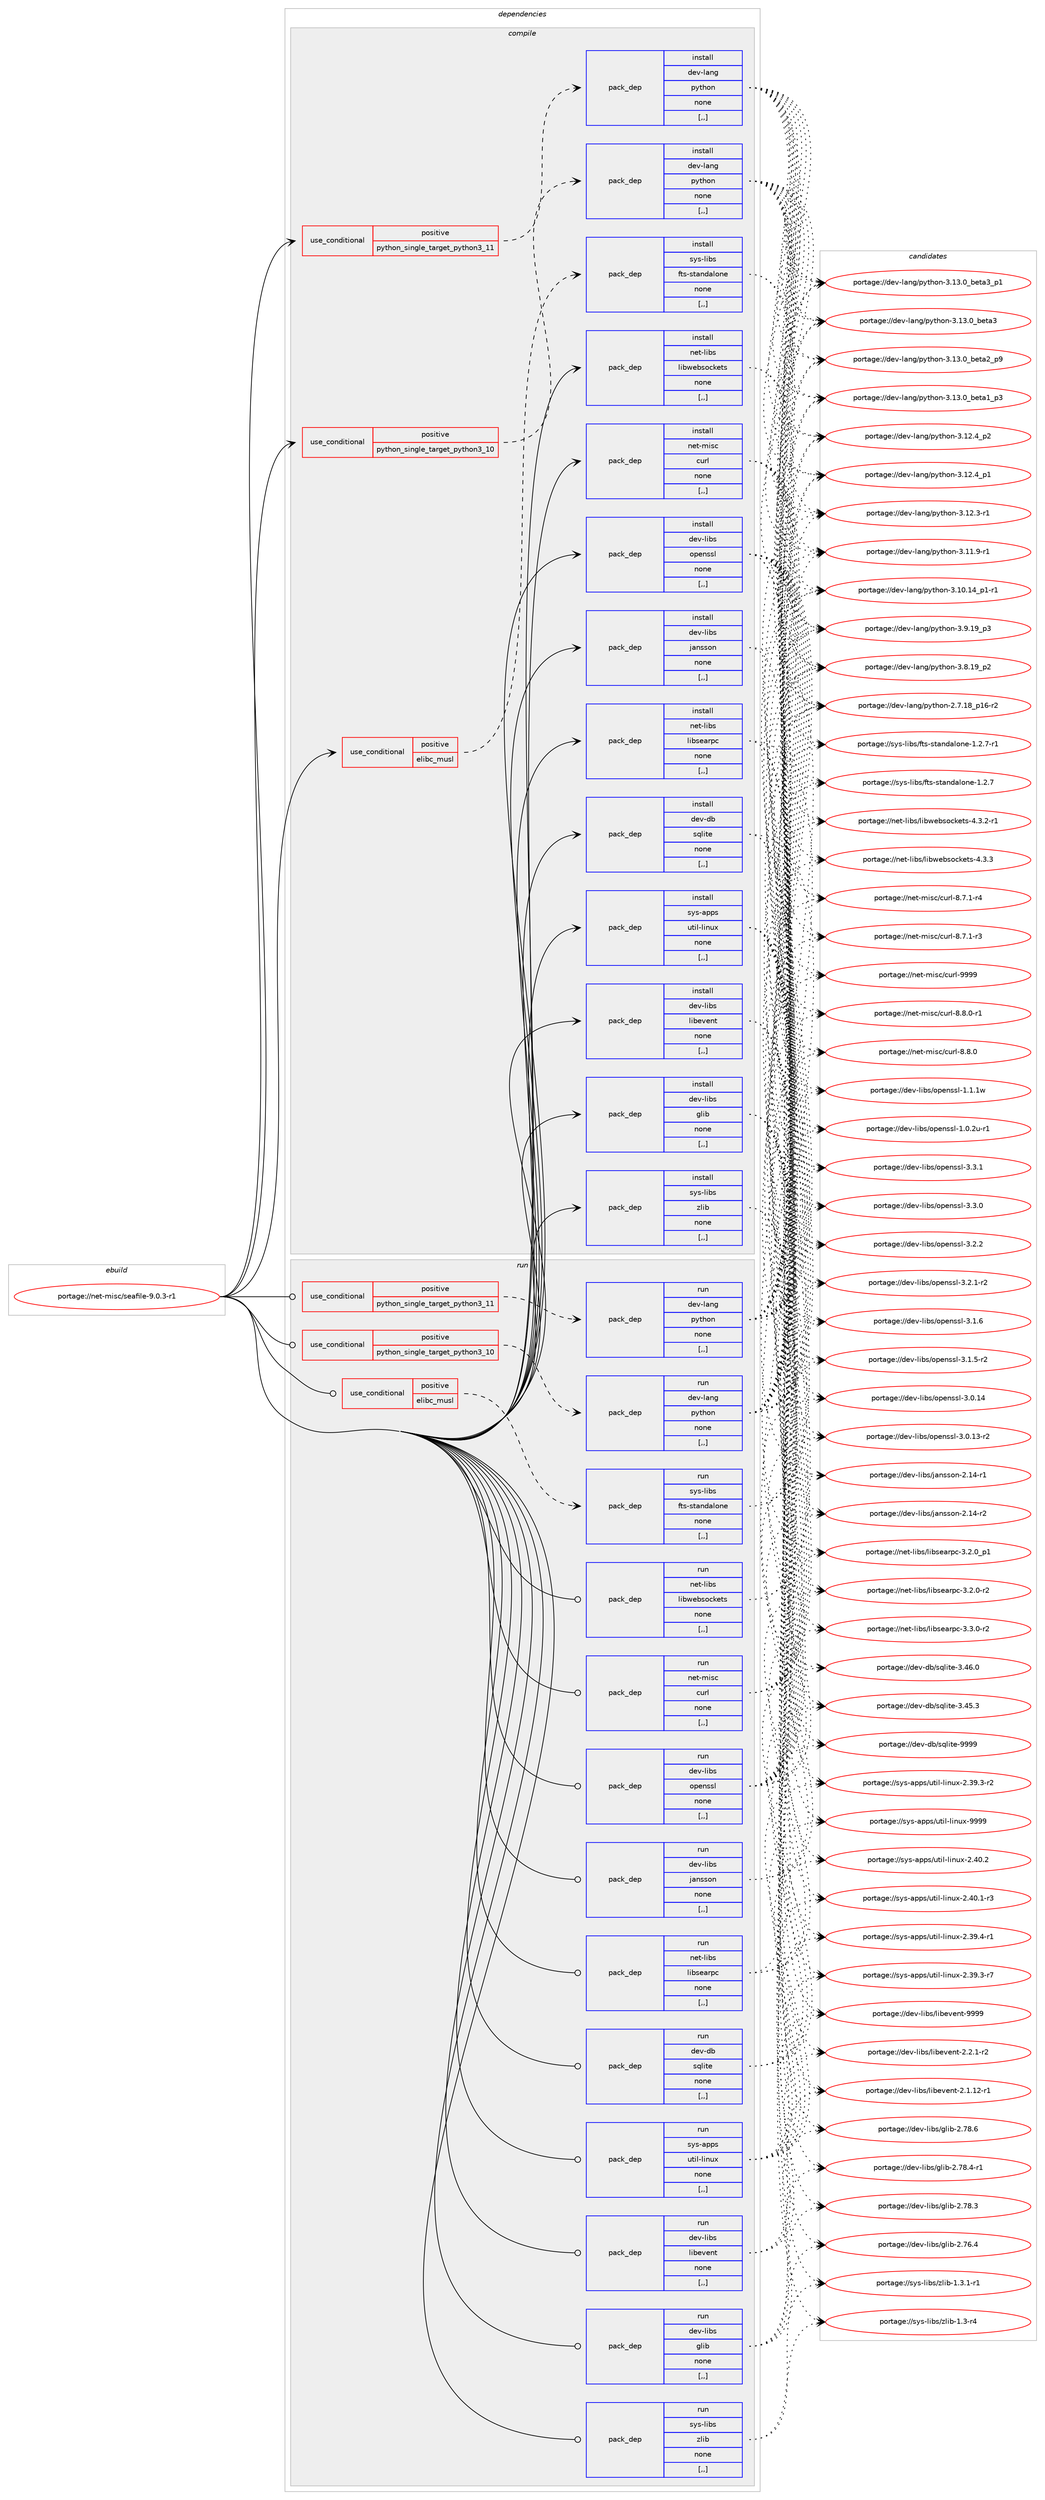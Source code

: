 digraph prolog {

# *************
# Graph options
# *************

newrank=true;
concentrate=true;
compound=true;
graph [rankdir=LR,fontname=Helvetica,fontsize=10,ranksep=1.5];#, ranksep=2.5, nodesep=0.2];
edge  [arrowhead=vee];
node  [fontname=Helvetica,fontsize=10];

# **********
# The ebuild
# **********

subgraph cluster_leftcol {
color=gray;
label=<<i>ebuild</i>>;
id [label="portage://net-misc/seafile-9.0.3-r1", color=red, width=4, href="../net-misc/seafile-9.0.3-r1.svg"];
}

# ****************
# The dependencies
# ****************

subgraph cluster_midcol {
color=gray;
label=<<i>dependencies</i>>;
subgraph cluster_compile {
fillcolor="#eeeeee";
style=filled;
label=<<i>compile</i>>;
subgraph cond98470 {
dependency373478 [label=<<TABLE BORDER="0" CELLBORDER="1" CELLSPACING="0" CELLPADDING="4"><TR><TD ROWSPAN="3" CELLPADDING="10">use_conditional</TD></TR><TR><TD>positive</TD></TR><TR><TD>elibc_musl</TD></TR></TABLE>>, shape=none, color=red];
subgraph pack272296 {
dependency373479 [label=<<TABLE BORDER="0" CELLBORDER="1" CELLSPACING="0" CELLPADDING="4" WIDTH="220"><TR><TD ROWSPAN="6" CELLPADDING="30">pack_dep</TD></TR><TR><TD WIDTH="110">install</TD></TR><TR><TD>sys-libs</TD></TR><TR><TD>fts-standalone</TD></TR><TR><TD>none</TD></TR><TR><TD>[,,]</TD></TR></TABLE>>, shape=none, color=blue];
}
dependency373478:e -> dependency373479:w [weight=20,style="dashed",arrowhead="vee"];
}
id:e -> dependency373478:w [weight=20,style="solid",arrowhead="vee"];
subgraph cond98471 {
dependency373480 [label=<<TABLE BORDER="0" CELLBORDER="1" CELLSPACING="0" CELLPADDING="4"><TR><TD ROWSPAN="3" CELLPADDING="10">use_conditional</TD></TR><TR><TD>positive</TD></TR><TR><TD>python_single_target_python3_10</TD></TR></TABLE>>, shape=none, color=red];
subgraph pack272297 {
dependency373481 [label=<<TABLE BORDER="0" CELLBORDER="1" CELLSPACING="0" CELLPADDING="4" WIDTH="220"><TR><TD ROWSPAN="6" CELLPADDING="30">pack_dep</TD></TR><TR><TD WIDTH="110">install</TD></TR><TR><TD>dev-lang</TD></TR><TR><TD>python</TD></TR><TR><TD>none</TD></TR><TR><TD>[,,]</TD></TR></TABLE>>, shape=none, color=blue];
}
dependency373480:e -> dependency373481:w [weight=20,style="dashed",arrowhead="vee"];
}
id:e -> dependency373480:w [weight=20,style="solid",arrowhead="vee"];
subgraph cond98472 {
dependency373482 [label=<<TABLE BORDER="0" CELLBORDER="1" CELLSPACING="0" CELLPADDING="4"><TR><TD ROWSPAN="3" CELLPADDING="10">use_conditional</TD></TR><TR><TD>positive</TD></TR><TR><TD>python_single_target_python3_11</TD></TR></TABLE>>, shape=none, color=red];
subgraph pack272298 {
dependency373483 [label=<<TABLE BORDER="0" CELLBORDER="1" CELLSPACING="0" CELLPADDING="4" WIDTH="220"><TR><TD ROWSPAN="6" CELLPADDING="30">pack_dep</TD></TR><TR><TD WIDTH="110">install</TD></TR><TR><TD>dev-lang</TD></TR><TR><TD>python</TD></TR><TR><TD>none</TD></TR><TR><TD>[,,]</TD></TR></TABLE>>, shape=none, color=blue];
}
dependency373482:e -> dependency373483:w [weight=20,style="dashed",arrowhead="vee"];
}
id:e -> dependency373482:w [weight=20,style="solid",arrowhead="vee"];
subgraph pack272299 {
dependency373484 [label=<<TABLE BORDER="0" CELLBORDER="1" CELLSPACING="0" CELLPADDING="4" WIDTH="220"><TR><TD ROWSPAN="6" CELLPADDING="30">pack_dep</TD></TR><TR><TD WIDTH="110">install</TD></TR><TR><TD>dev-db</TD></TR><TR><TD>sqlite</TD></TR><TR><TD>none</TD></TR><TR><TD>[,,]</TD></TR></TABLE>>, shape=none, color=blue];
}
id:e -> dependency373484:w [weight=20,style="solid",arrowhead="vee"];
subgraph pack272300 {
dependency373485 [label=<<TABLE BORDER="0" CELLBORDER="1" CELLSPACING="0" CELLPADDING="4" WIDTH="220"><TR><TD ROWSPAN="6" CELLPADDING="30">pack_dep</TD></TR><TR><TD WIDTH="110">install</TD></TR><TR><TD>dev-libs</TD></TR><TR><TD>glib</TD></TR><TR><TD>none</TD></TR><TR><TD>[,,]</TD></TR></TABLE>>, shape=none, color=blue];
}
id:e -> dependency373485:w [weight=20,style="solid",arrowhead="vee"];
subgraph pack272301 {
dependency373486 [label=<<TABLE BORDER="0" CELLBORDER="1" CELLSPACING="0" CELLPADDING="4" WIDTH="220"><TR><TD ROWSPAN="6" CELLPADDING="30">pack_dep</TD></TR><TR><TD WIDTH="110">install</TD></TR><TR><TD>dev-libs</TD></TR><TR><TD>jansson</TD></TR><TR><TD>none</TD></TR><TR><TD>[,,]</TD></TR></TABLE>>, shape=none, color=blue];
}
id:e -> dependency373486:w [weight=20,style="solid",arrowhead="vee"];
subgraph pack272302 {
dependency373487 [label=<<TABLE BORDER="0" CELLBORDER="1" CELLSPACING="0" CELLPADDING="4" WIDTH="220"><TR><TD ROWSPAN="6" CELLPADDING="30">pack_dep</TD></TR><TR><TD WIDTH="110">install</TD></TR><TR><TD>dev-libs</TD></TR><TR><TD>libevent</TD></TR><TR><TD>none</TD></TR><TR><TD>[,,]</TD></TR></TABLE>>, shape=none, color=blue];
}
id:e -> dependency373487:w [weight=20,style="solid",arrowhead="vee"];
subgraph pack272303 {
dependency373488 [label=<<TABLE BORDER="0" CELLBORDER="1" CELLSPACING="0" CELLPADDING="4" WIDTH="220"><TR><TD ROWSPAN="6" CELLPADDING="30">pack_dep</TD></TR><TR><TD WIDTH="110">install</TD></TR><TR><TD>dev-libs</TD></TR><TR><TD>openssl</TD></TR><TR><TD>none</TD></TR><TR><TD>[,,]</TD></TR></TABLE>>, shape=none, color=blue];
}
id:e -> dependency373488:w [weight=20,style="solid",arrowhead="vee"];
subgraph pack272304 {
dependency373489 [label=<<TABLE BORDER="0" CELLBORDER="1" CELLSPACING="0" CELLPADDING="4" WIDTH="220"><TR><TD ROWSPAN="6" CELLPADDING="30">pack_dep</TD></TR><TR><TD WIDTH="110">install</TD></TR><TR><TD>net-libs</TD></TR><TR><TD>libsearpc</TD></TR><TR><TD>none</TD></TR><TR><TD>[,,]</TD></TR></TABLE>>, shape=none, color=blue];
}
id:e -> dependency373489:w [weight=20,style="solid",arrowhead="vee"];
subgraph pack272305 {
dependency373490 [label=<<TABLE BORDER="0" CELLBORDER="1" CELLSPACING="0" CELLPADDING="4" WIDTH="220"><TR><TD ROWSPAN="6" CELLPADDING="30">pack_dep</TD></TR><TR><TD WIDTH="110">install</TD></TR><TR><TD>net-libs</TD></TR><TR><TD>libwebsockets</TD></TR><TR><TD>none</TD></TR><TR><TD>[,,]</TD></TR></TABLE>>, shape=none, color=blue];
}
id:e -> dependency373490:w [weight=20,style="solid",arrowhead="vee"];
subgraph pack272306 {
dependency373491 [label=<<TABLE BORDER="0" CELLBORDER="1" CELLSPACING="0" CELLPADDING="4" WIDTH="220"><TR><TD ROWSPAN="6" CELLPADDING="30">pack_dep</TD></TR><TR><TD WIDTH="110">install</TD></TR><TR><TD>net-misc</TD></TR><TR><TD>curl</TD></TR><TR><TD>none</TD></TR><TR><TD>[,,]</TD></TR></TABLE>>, shape=none, color=blue];
}
id:e -> dependency373491:w [weight=20,style="solid",arrowhead="vee"];
subgraph pack272307 {
dependency373492 [label=<<TABLE BORDER="0" CELLBORDER="1" CELLSPACING="0" CELLPADDING="4" WIDTH="220"><TR><TD ROWSPAN="6" CELLPADDING="30">pack_dep</TD></TR><TR><TD WIDTH="110">install</TD></TR><TR><TD>sys-apps</TD></TR><TR><TD>util-linux</TD></TR><TR><TD>none</TD></TR><TR><TD>[,,]</TD></TR></TABLE>>, shape=none, color=blue];
}
id:e -> dependency373492:w [weight=20,style="solid",arrowhead="vee"];
subgraph pack272308 {
dependency373493 [label=<<TABLE BORDER="0" CELLBORDER="1" CELLSPACING="0" CELLPADDING="4" WIDTH="220"><TR><TD ROWSPAN="6" CELLPADDING="30">pack_dep</TD></TR><TR><TD WIDTH="110">install</TD></TR><TR><TD>sys-libs</TD></TR><TR><TD>zlib</TD></TR><TR><TD>none</TD></TR><TR><TD>[,,]</TD></TR></TABLE>>, shape=none, color=blue];
}
id:e -> dependency373493:w [weight=20,style="solid",arrowhead="vee"];
}
subgraph cluster_compileandrun {
fillcolor="#eeeeee";
style=filled;
label=<<i>compile and run</i>>;
}
subgraph cluster_run {
fillcolor="#eeeeee";
style=filled;
label=<<i>run</i>>;
subgraph cond98473 {
dependency373494 [label=<<TABLE BORDER="0" CELLBORDER="1" CELLSPACING="0" CELLPADDING="4"><TR><TD ROWSPAN="3" CELLPADDING="10">use_conditional</TD></TR><TR><TD>positive</TD></TR><TR><TD>elibc_musl</TD></TR></TABLE>>, shape=none, color=red];
subgraph pack272309 {
dependency373495 [label=<<TABLE BORDER="0" CELLBORDER="1" CELLSPACING="0" CELLPADDING="4" WIDTH="220"><TR><TD ROWSPAN="6" CELLPADDING="30">pack_dep</TD></TR><TR><TD WIDTH="110">run</TD></TR><TR><TD>sys-libs</TD></TR><TR><TD>fts-standalone</TD></TR><TR><TD>none</TD></TR><TR><TD>[,,]</TD></TR></TABLE>>, shape=none, color=blue];
}
dependency373494:e -> dependency373495:w [weight=20,style="dashed",arrowhead="vee"];
}
id:e -> dependency373494:w [weight=20,style="solid",arrowhead="odot"];
subgraph cond98474 {
dependency373496 [label=<<TABLE BORDER="0" CELLBORDER="1" CELLSPACING="0" CELLPADDING="4"><TR><TD ROWSPAN="3" CELLPADDING="10">use_conditional</TD></TR><TR><TD>positive</TD></TR><TR><TD>python_single_target_python3_10</TD></TR></TABLE>>, shape=none, color=red];
subgraph pack272310 {
dependency373497 [label=<<TABLE BORDER="0" CELLBORDER="1" CELLSPACING="0" CELLPADDING="4" WIDTH="220"><TR><TD ROWSPAN="6" CELLPADDING="30">pack_dep</TD></TR><TR><TD WIDTH="110">run</TD></TR><TR><TD>dev-lang</TD></TR><TR><TD>python</TD></TR><TR><TD>none</TD></TR><TR><TD>[,,]</TD></TR></TABLE>>, shape=none, color=blue];
}
dependency373496:e -> dependency373497:w [weight=20,style="dashed",arrowhead="vee"];
}
id:e -> dependency373496:w [weight=20,style="solid",arrowhead="odot"];
subgraph cond98475 {
dependency373498 [label=<<TABLE BORDER="0" CELLBORDER="1" CELLSPACING="0" CELLPADDING="4"><TR><TD ROWSPAN="3" CELLPADDING="10">use_conditional</TD></TR><TR><TD>positive</TD></TR><TR><TD>python_single_target_python3_11</TD></TR></TABLE>>, shape=none, color=red];
subgraph pack272311 {
dependency373499 [label=<<TABLE BORDER="0" CELLBORDER="1" CELLSPACING="0" CELLPADDING="4" WIDTH="220"><TR><TD ROWSPAN="6" CELLPADDING="30">pack_dep</TD></TR><TR><TD WIDTH="110">run</TD></TR><TR><TD>dev-lang</TD></TR><TR><TD>python</TD></TR><TR><TD>none</TD></TR><TR><TD>[,,]</TD></TR></TABLE>>, shape=none, color=blue];
}
dependency373498:e -> dependency373499:w [weight=20,style="dashed",arrowhead="vee"];
}
id:e -> dependency373498:w [weight=20,style="solid",arrowhead="odot"];
subgraph pack272312 {
dependency373500 [label=<<TABLE BORDER="0" CELLBORDER="1" CELLSPACING="0" CELLPADDING="4" WIDTH="220"><TR><TD ROWSPAN="6" CELLPADDING="30">pack_dep</TD></TR><TR><TD WIDTH="110">run</TD></TR><TR><TD>dev-db</TD></TR><TR><TD>sqlite</TD></TR><TR><TD>none</TD></TR><TR><TD>[,,]</TD></TR></TABLE>>, shape=none, color=blue];
}
id:e -> dependency373500:w [weight=20,style="solid",arrowhead="odot"];
subgraph pack272313 {
dependency373501 [label=<<TABLE BORDER="0" CELLBORDER="1" CELLSPACING="0" CELLPADDING="4" WIDTH="220"><TR><TD ROWSPAN="6" CELLPADDING="30">pack_dep</TD></TR><TR><TD WIDTH="110">run</TD></TR><TR><TD>dev-libs</TD></TR><TR><TD>glib</TD></TR><TR><TD>none</TD></TR><TR><TD>[,,]</TD></TR></TABLE>>, shape=none, color=blue];
}
id:e -> dependency373501:w [weight=20,style="solid",arrowhead="odot"];
subgraph pack272314 {
dependency373502 [label=<<TABLE BORDER="0" CELLBORDER="1" CELLSPACING="0" CELLPADDING="4" WIDTH="220"><TR><TD ROWSPAN="6" CELLPADDING="30">pack_dep</TD></TR><TR><TD WIDTH="110">run</TD></TR><TR><TD>dev-libs</TD></TR><TR><TD>jansson</TD></TR><TR><TD>none</TD></TR><TR><TD>[,,]</TD></TR></TABLE>>, shape=none, color=blue];
}
id:e -> dependency373502:w [weight=20,style="solid",arrowhead="odot"];
subgraph pack272315 {
dependency373503 [label=<<TABLE BORDER="0" CELLBORDER="1" CELLSPACING="0" CELLPADDING="4" WIDTH="220"><TR><TD ROWSPAN="6" CELLPADDING="30">pack_dep</TD></TR><TR><TD WIDTH="110">run</TD></TR><TR><TD>dev-libs</TD></TR><TR><TD>libevent</TD></TR><TR><TD>none</TD></TR><TR><TD>[,,]</TD></TR></TABLE>>, shape=none, color=blue];
}
id:e -> dependency373503:w [weight=20,style="solid",arrowhead="odot"];
subgraph pack272316 {
dependency373504 [label=<<TABLE BORDER="0" CELLBORDER="1" CELLSPACING="0" CELLPADDING="4" WIDTH="220"><TR><TD ROWSPAN="6" CELLPADDING="30">pack_dep</TD></TR><TR><TD WIDTH="110">run</TD></TR><TR><TD>dev-libs</TD></TR><TR><TD>openssl</TD></TR><TR><TD>none</TD></TR><TR><TD>[,,]</TD></TR></TABLE>>, shape=none, color=blue];
}
id:e -> dependency373504:w [weight=20,style="solid",arrowhead="odot"];
subgraph pack272317 {
dependency373505 [label=<<TABLE BORDER="0" CELLBORDER="1" CELLSPACING="0" CELLPADDING="4" WIDTH="220"><TR><TD ROWSPAN="6" CELLPADDING="30">pack_dep</TD></TR><TR><TD WIDTH="110">run</TD></TR><TR><TD>net-libs</TD></TR><TR><TD>libsearpc</TD></TR><TR><TD>none</TD></TR><TR><TD>[,,]</TD></TR></TABLE>>, shape=none, color=blue];
}
id:e -> dependency373505:w [weight=20,style="solid",arrowhead="odot"];
subgraph pack272318 {
dependency373506 [label=<<TABLE BORDER="0" CELLBORDER="1" CELLSPACING="0" CELLPADDING="4" WIDTH="220"><TR><TD ROWSPAN="6" CELLPADDING="30">pack_dep</TD></TR><TR><TD WIDTH="110">run</TD></TR><TR><TD>net-libs</TD></TR><TR><TD>libwebsockets</TD></TR><TR><TD>none</TD></TR><TR><TD>[,,]</TD></TR></TABLE>>, shape=none, color=blue];
}
id:e -> dependency373506:w [weight=20,style="solid",arrowhead="odot"];
subgraph pack272319 {
dependency373507 [label=<<TABLE BORDER="0" CELLBORDER="1" CELLSPACING="0" CELLPADDING="4" WIDTH="220"><TR><TD ROWSPAN="6" CELLPADDING="30">pack_dep</TD></TR><TR><TD WIDTH="110">run</TD></TR><TR><TD>net-misc</TD></TR><TR><TD>curl</TD></TR><TR><TD>none</TD></TR><TR><TD>[,,]</TD></TR></TABLE>>, shape=none, color=blue];
}
id:e -> dependency373507:w [weight=20,style="solid",arrowhead="odot"];
subgraph pack272320 {
dependency373508 [label=<<TABLE BORDER="0" CELLBORDER="1" CELLSPACING="0" CELLPADDING="4" WIDTH="220"><TR><TD ROWSPAN="6" CELLPADDING="30">pack_dep</TD></TR><TR><TD WIDTH="110">run</TD></TR><TR><TD>sys-apps</TD></TR><TR><TD>util-linux</TD></TR><TR><TD>none</TD></TR><TR><TD>[,,]</TD></TR></TABLE>>, shape=none, color=blue];
}
id:e -> dependency373508:w [weight=20,style="solid",arrowhead="odot"];
subgraph pack272321 {
dependency373509 [label=<<TABLE BORDER="0" CELLBORDER="1" CELLSPACING="0" CELLPADDING="4" WIDTH="220"><TR><TD ROWSPAN="6" CELLPADDING="30">pack_dep</TD></TR><TR><TD WIDTH="110">run</TD></TR><TR><TD>sys-libs</TD></TR><TR><TD>zlib</TD></TR><TR><TD>none</TD></TR><TR><TD>[,,]</TD></TR></TABLE>>, shape=none, color=blue];
}
id:e -> dependency373509:w [weight=20,style="solid",arrowhead="odot"];
}
}

# **************
# The candidates
# **************

subgraph cluster_choices {
rank=same;
color=gray;
label=<<i>candidates</i>>;

subgraph choice272296 {
color=black;
nodesep=1;
choice1151211154510810598115471021161154511511697110100971081111101014549465046554511449 [label="portage://sys-libs/fts-standalone-1.2.7-r1", color=red, width=4,href="../sys-libs/fts-standalone-1.2.7-r1.svg"];
choice115121115451081059811547102116115451151169711010097108111110101454946504655 [label="portage://sys-libs/fts-standalone-1.2.7", color=red, width=4,href="../sys-libs/fts-standalone-1.2.7.svg"];
dependency373479:e -> choice1151211154510810598115471021161154511511697110100971081111101014549465046554511449:w [style=dotted,weight="100"];
dependency373479:e -> choice115121115451081059811547102116115451151169711010097108111110101454946504655:w [style=dotted,weight="100"];
}
subgraph choice272297 {
color=black;
nodesep=1;
choice10010111845108971101034711212111610411111045514649514648959810111697519511249 [label="portage://dev-lang/python-3.13.0_beta3_p1", color=red, width=4,href="../dev-lang/python-3.13.0_beta3_p1.svg"];
choice1001011184510897110103471121211161041111104551464951464895981011169751 [label="portage://dev-lang/python-3.13.0_beta3", color=red, width=4,href="../dev-lang/python-3.13.0_beta3.svg"];
choice10010111845108971101034711212111610411111045514649514648959810111697509511257 [label="portage://dev-lang/python-3.13.0_beta2_p9", color=red, width=4,href="../dev-lang/python-3.13.0_beta2_p9.svg"];
choice10010111845108971101034711212111610411111045514649514648959810111697499511251 [label="portage://dev-lang/python-3.13.0_beta1_p3", color=red, width=4,href="../dev-lang/python-3.13.0_beta1_p3.svg"];
choice100101118451089711010347112121116104111110455146495046529511250 [label="portage://dev-lang/python-3.12.4_p2", color=red, width=4,href="../dev-lang/python-3.12.4_p2.svg"];
choice100101118451089711010347112121116104111110455146495046529511249 [label="portage://dev-lang/python-3.12.4_p1", color=red, width=4,href="../dev-lang/python-3.12.4_p1.svg"];
choice100101118451089711010347112121116104111110455146495046514511449 [label="portage://dev-lang/python-3.12.3-r1", color=red, width=4,href="../dev-lang/python-3.12.3-r1.svg"];
choice100101118451089711010347112121116104111110455146494946574511449 [label="portage://dev-lang/python-3.11.9-r1", color=red, width=4,href="../dev-lang/python-3.11.9-r1.svg"];
choice100101118451089711010347112121116104111110455146494846495295112494511449 [label="portage://dev-lang/python-3.10.14_p1-r1", color=red, width=4,href="../dev-lang/python-3.10.14_p1-r1.svg"];
choice100101118451089711010347112121116104111110455146574649579511251 [label="portage://dev-lang/python-3.9.19_p3", color=red, width=4,href="../dev-lang/python-3.9.19_p3.svg"];
choice100101118451089711010347112121116104111110455146564649579511250 [label="portage://dev-lang/python-3.8.19_p2", color=red, width=4,href="../dev-lang/python-3.8.19_p2.svg"];
choice100101118451089711010347112121116104111110455046554649569511249544511450 [label="portage://dev-lang/python-2.7.18_p16-r2", color=red, width=4,href="../dev-lang/python-2.7.18_p16-r2.svg"];
dependency373481:e -> choice10010111845108971101034711212111610411111045514649514648959810111697519511249:w [style=dotted,weight="100"];
dependency373481:e -> choice1001011184510897110103471121211161041111104551464951464895981011169751:w [style=dotted,weight="100"];
dependency373481:e -> choice10010111845108971101034711212111610411111045514649514648959810111697509511257:w [style=dotted,weight="100"];
dependency373481:e -> choice10010111845108971101034711212111610411111045514649514648959810111697499511251:w [style=dotted,weight="100"];
dependency373481:e -> choice100101118451089711010347112121116104111110455146495046529511250:w [style=dotted,weight="100"];
dependency373481:e -> choice100101118451089711010347112121116104111110455146495046529511249:w [style=dotted,weight="100"];
dependency373481:e -> choice100101118451089711010347112121116104111110455146495046514511449:w [style=dotted,weight="100"];
dependency373481:e -> choice100101118451089711010347112121116104111110455146494946574511449:w [style=dotted,weight="100"];
dependency373481:e -> choice100101118451089711010347112121116104111110455146494846495295112494511449:w [style=dotted,weight="100"];
dependency373481:e -> choice100101118451089711010347112121116104111110455146574649579511251:w [style=dotted,weight="100"];
dependency373481:e -> choice100101118451089711010347112121116104111110455146564649579511250:w [style=dotted,weight="100"];
dependency373481:e -> choice100101118451089711010347112121116104111110455046554649569511249544511450:w [style=dotted,weight="100"];
}
subgraph choice272298 {
color=black;
nodesep=1;
choice10010111845108971101034711212111610411111045514649514648959810111697519511249 [label="portage://dev-lang/python-3.13.0_beta3_p1", color=red, width=4,href="../dev-lang/python-3.13.0_beta3_p1.svg"];
choice1001011184510897110103471121211161041111104551464951464895981011169751 [label="portage://dev-lang/python-3.13.0_beta3", color=red, width=4,href="../dev-lang/python-3.13.0_beta3.svg"];
choice10010111845108971101034711212111610411111045514649514648959810111697509511257 [label="portage://dev-lang/python-3.13.0_beta2_p9", color=red, width=4,href="../dev-lang/python-3.13.0_beta2_p9.svg"];
choice10010111845108971101034711212111610411111045514649514648959810111697499511251 [label="portage://dev-lang/python-3.13.0_beta1_p3", color=red, width=4,href="../dev-lang/python-3.13.0_beta1_p3.svg"];
choice100101118451089711010347112121116104111110455146495046529511250 [label="portage://dev-lang/python-3.12.4_p2", color=red, width=4,href="../dev-lang/python-3.12.4_p2.svg"];
choice100101118451089711010347112121116104111110455146495046529511249 [label="portage://dev-lang/python-3.12.4_p1", color=red, width=4,href="../dev-lang/python-3.12.4_p1.svg"];
choice100101118451089711010347112121116104111110455146495046514511449 [label="portage://dev-lang/python-3.12.3-r1", color=red, width=4,href="../dev-lang/python-3.12.3-r1.svg"];
choice100101118451089711010347112121116104111110455146494946574511449 [label="portage://dev-lang/python-3.11.9-r1", color=red, width=4,href="../dev-lang/python-3.11.9-r1.svg"];
choice100101118451089711010347112121116104111110455146494846495295112494511449 [label="portage://dev-lang/python-3.10.14_p1-r1", color=red, width=4,href="../dev-lang/python-3.10.14_p1-r1.svg"];
choice100101118451089711010347112121116104111110455146574649579511251 [label="portage://dev-lang/python-3.9.19_p3", color=red, width=4,href="../dev-lang/python-3.9.19_p3.svg"];
choice100101118451089711010347112121116104111110455146564649579511250 [label="portage://dev-lang/python-3.8.19_p2", color=red, width=4,href="../dev-lang/python-3.8.19_p2.svg"];
choice100101118451089711010347112121116104111110455046554649569511249544511450 [label="portage://dev-lang/python-2.7.18_p16-r2", color=red, width=4,href="../dev-lang/python-2.7.18_p16-r2.svg"];
dependency373483:e -> choice10010111845108971101034711212111610411111045514649514648959810111697519511249:w [style=dotted,weight="100"];
dependency373483:e -> choice1001011184510897110103471121211161041111104551464951464895981011169751:w [style=dotted,weight="100"];
dependency373483:e -> choice10010111845108971101034711212111610411111045514649514648959810111697509511257:w [style=dotted,weight="100"];
dependency373483:e -> choice10010111845108971101034711212111610411111045514649514648959810111697499511251:w [style=dotted,weight="100"];
dependency373483:e -> choice100101118451089711010347112121116104111110455146495046529511250:w [style=dotted,weight="100"];
dependency373483:e -> choice100101118451089711010347112121116104111110455146495046529511249:w [style=dotted,weight="100"];
dependency373483:e -> choice100101118451089711010347112121116104111110455146495046514511449:w [style=dotted,weight="100"];
dependency373483:e -> choice100101118451089711010347112121116104111110455146494946574511449:w [style=dotted,weight="100"];
dependency373483:e -> choice100101118451089711010347112121116104111110455146494846495295112494511449:w [style=dotted,weight="100"];
dependency373483:e -> choice100101118451089711010347112121116104111110455146574649579511251:w [style=dotted,weight="100"];
dependency373483:e -> choice100101118451089711010347112121116104111110455146564649579511250:w [style=dotted,weight="100"];
dependency373483:e -> choice100101118451089711010347112121116104111110455046554649569511249544511450:w [style=dotted,weight="100"];
}
subgraph choice272299 {
color=black;
nodesep=1;
choice1001011184510098471151131081051161014557575757 [label="portage://dev-db/sqlite-9999", color=red, width=4,href="../dev-db/sqlite-9999.svg"];
choice10010111845100984711511310810511610145514652544648 [label="portage://dev-db/sqlite-3.46.0", color=red, width=4,href="../dev-db/sqlite-3.46.0.svg"];
choice10010111845100984711511310810511610145514652534651 [label="portage://dev-db/sqlite-3.45.3", color=red, width=4,href="../dev-db/sqlite-3.45.3.svg"];
dependency373484:e -> choice1001011184510098471151131081051161014557575757:w [style=dotted,weight="100"];
dependency373484:e -> choice10010111845100984711511310810511610145514652544648:w [style=dotted,weight="100"];
dependency373484:e -> choice10010111845100984711511310810511610145514652534651:w [style=dotted,weight="100"];
}
subgraph choice272300 {
color=black;
nodesep=1;
choice1001011184510810598115471031081059845504655564654 [label="portage://dev-libs/glib-2.78.6", color=red, width=4,href="../dev-libs/glib-2.78.6.svg"];
choice10010111845108105981154710310810598455046555646524511449 [label="portage://dev-libs/glib-2.78.4-r1", color=red, width=4,href="../dev-libs/glib-2.78.4-r1.svg"];
choice1001011184510810598115471031081059845504655564651 [label="portage://dev-libs/glib-2.78.3", color=red, width=4,href="../dev-libs/glib-2.78.3.svg"];
choice1001011184510810598115471031081059845504655544652 [label="portage://dev-libs/glib-2.76.4", color=red, width=4,href="../dev-libs/glib-2.76.4.svg"];
dependency373485:e -> choice1001011184510810598115471031081059845504655564654:w [style=dotted,weight="100"];
dependency373485:e -> choice10010111845108105981154710310810598455046555646524511449:w [style=dotted,weight="100"];
dependency373485:e -> choice1001011184510810598115471031081059845504655564651:w [style=dotted,weight="100"];
dependency373485:e -> choice1001011184510810598115471031081059845504655544652:w [style=dotted,weight="100"];
}
subgraph choice272301 {
color=black;
nodesep=1;
choice1001011184510810598115471069711011511511111045504649524511450 [label="portage://dev-libs/jansson-2.14-r2", color=red, width=4,href="../dev-libs/jansson-2.14-r2.svg"];
choice1001011184510810598115471069711011511511111045504649524511449 [label="portage://dev-libs/jansson-2.14-r1", color=red, width=4,href="../dev-libs/jansson-2.14-r1.svg"];
dependency373486:e -> choice1001011184510810598115471069711011511511111045504649524511450:w [style=dotted,weight="100"];
dependency373486:e -> choice1001011184510810598115471069711011511511111045504649524511449:w [style=dotted,weight="100"];
}
subgraph choice272302 {
color=black;
nodesep=1;
choice100101118451081059811547108105981011181011101164557575757 [label="portage://dev-libs/libevent-9999", color=red, width=4,href="../dev-libs/libevent-9999.svg"];
choice100101118451081059811547108105981011181011101164550465046494511450 [label="portage://dev-libs/libevent-2.2.1-r2", color=red, width=4,href="../dev-libs/libevent-2.2.1-r2.svg"];
choice10010111845108105981154710810598101118101110116455046494649504511449 [label="portage://dev-libs/libevent-2.1.12-r1", color=red, width=4,href="../dev-libs/libevent-2.1.12-r1.svg"];
dependency373487:e -> choice100101118451081059811547108105981011181011101164557575757:w [style=dotted,weight="100"];
dependency373487:e -> choice100101118451081059811547108105981011181011101164550465046494511450:w [style=dotted,weight="100"];
dependency373487:e -> choice10010111845108105981154710810598101118101110116455046494649504511449:w [style=dotted,weight="100"];
}
subgraph choice272303 {
color=black;
nodesep=1;
choice100101118451081059811547111112101110115115108455146514649 [label="portage://dev-libs/openssl-3.3.1", color=red, width=4,href="../dev-libs/openssl-3.3.1.svg"];
choice100101118451081059811547111112101110115115108455146514648 [label="portage://dev-libs/openssl-3.3.0", color=red, width=4,href="../dev-libs/openssl-3.3.0.svg"];
choice100101118451081059811547111112101110115115108455146504650 [label="portage://dev-libs/openssl-3.2.2", color=red, width=4,href="../dev-libs/openssl-3.2.2.svg"];
choice1001011184510810598115471111121011101151151084551465046494511450 [label="portage://dev-libs/openssl-3.2.1-r2", color=red, width=4,href="../dev-libs/openssl-3.2.1-r2.svg"];
choice100101118451081059811547111112101110115115108455146494654 [label="portage://dev-libs/openssl-3.1.6", color=red, width=4,href="../dev-libs/openssl-3.1.6.svg"];
choice1001011184510810598115471111121011101151151084551464946534511450 [label="portage://dev-libs/openssl-3.1.5-r2", color=red, width=4,href="../dev-libs/openssl-3.1.5-r2.svg"];
choice10010111845108105981154711111210111011511510845514648464952 [label="portage://dev-libs/openssl-3.0.14", color=red, width=4,href="../dev-libs/openssl-3.0.14.svg"];
choice100101118451081059811547111112101110115115108455146484649514511450 [label="portage://dev-libs/openssl-3.0.13-r2", color=red, width=4,href="../dev-libs/openssl-3.0.13-r2.svg"];
choice100101118451081059811547111112101110115115108454946494649119 [label="portage://dev-libs/openssl-1.1.1w", color=red, width=4,href="../dev-libs/openssl-1.1.1w.svg"];
choice1001011184510810598115471111121011101151151084549464846501174511449 [label="portage://dev-libs/openssl-1.0.2u-r1", color=red, width=4,href="../dev-libs/openssl-1.0.2u-r1.svg"];
dependency373488:e -> choice100101118451081059811547111112101110115115108455146514649:w [style=dotted,weight="100"];
dependency373488:e -> choice100101118451081059811547111112101110115115108455146514648:w [style=dotted,weight="100"];
dependency373488:e -> choice100101118451081059811547111112101110115115108455146504650:w [style=dotted,weight="100"];
dependency373488:e -> choice1001011184510810598115471111121011101151151084551465046494511450:w [style=dotted,weight="100"];
dependency373488:e -> choice100101118451081059811547111112101110115115108455146494654:w [style=dotted,weight="100"];
dependency373488:e -> choice1001011184510810598115471111121011101151151084551464946534511450:w [style=dotted,weight="100"];
dependency373488:e -> choice10010111845108105981154711111210111011511510845514648464952:w [style=dotted,weight="100"];
dependency373488:e -> choice100101118451081059811547111112101110115115108455146484649514511450:w [style=dotted,weight="100"];
dependency373488:e -> choice100101118451081059811547111112101110115115108454946494649119:w [style=dotted,weight="100"];
dependency373488:e -> choice1001011184510810598115471111121011101151151084549464846501174511449:w [style=dotted,weight="100"];
}
subgraph choice272304 {
color=black;
nodesep=1;
choice1101011164510810598115471081059811510197114112994551465146484511450 [label="portage://net-libs/libsearpc-3.3.0-r2", color=red, width=4,href="../net-libs/libsearpc-3.3.0-r2.svg"];
choice1101011164510810598115471081059811510197114112994551465046489511249 [label="portage://net-libs/libsearpc-3.2.0_p1", color=red, width=4,href="../net-libs/libsearpc-3.2.0_p1.svg"];
choice1101011164510810598115471081059811510197114112994551465046484511450 [label="portage://net-libs/libsearpc-3.2.0-r2", color=red, width=4,href="../net-libs/libsearpc-3.2.0-r2.svg"];
dependency373489:e -> choice1101011164510810598115471081059811510197114112994551465146484511450:w [style=dotted,weight="100"];
dependency373489:e -> choice1101011164510810598115471081059811510197114112994551465046489511249:w [style=dotted,weight="100"];
dependency373489:e -> choice1101011164510810598115471081059811510197114112994551465046484511450:w [style=dotted,weight="100"];
}
subgraph choice272305 {
color=black;
nodesep=1;
choice110101116451081059811547108105981191019811511199107101116115455246514651 [label="portage://net-libs/libwebsockets-4.3.3", color=red, width=4,href="../net-libs/libwebsockets-4.3.3.svg"];
choice1101011164510810598115471081059811910198115111991071011161154552465146504511449 [label="portage://net-libs/libwebsockets-4.3.2-r1", color=red, width=4,href="../net-libs/libwebsockets-4.3.2-r1.svg"];
dependency373490:e -> choice110101116451081059811547108105981191019811511199107101116115455246514651:w [style=dotted,weight="100"];
dependency373490:e -> choice1101011164510810598115471081059811910198115111991071011161154552465146504511449:w [style=dotted,weight="100"];
}
subgraph choice272306 {
color=black;
nodesep=1;
choice110101116451091051159947991171141084557575757 [label="portage://net-misc/curl-9999", color=red, width=4,href="../net-misc/curl-9999.svg"];
choice110101116451091051159947991171141084556465646484511449 [label="portage://net-misc/curl-8.8.0-r1", color=red, width=4,href="../net-misc/curl-8.8.0-r1.svg"];
choice11010111645109105115994799117114108455646564648 [label="portage://net-misc/curl-8.8.0", color=red, width=4,href="../net-misc/curl-8.8.0.svg"];
choice110101116451091051159947991171141084556465546494511452 [label="portage://net-misc/curl-8.7.1-r4", color=red, width=4,href="../net-misc/curl-8.7.1-r4.svg"];
choice110101116451091051159947991171141084556465546494511451 [label="portage://net-misc/curl-8.7.1-r3", color=red, width=4,href="../net-misc/curl-8.7.1-r3.svg"];
dependency373491:e -> choice110101116451091051159947991171141084557575757:w [style=dotted,weight="100"];
dependency373491:e -> choice110101116451091051159947991171141084556465646484511449:w [style=dotted,weight="100"];
dependency373491:e -> choice11010111645109105115994799117114108455646564648:w [style=dotted,weight="100"];
dependency373491:e -> choice110101116451091051159947991171141084556465546494511452:w [style=dotted,weight="100"];
dependency373491:e -> choice110101116451091051159947991171141084556465546494511451:w [style=dotted,weight="100"];
}
subgraph choice272307 {
color=black;
nodesep=1;
choice115121115459711211211547117116105108451081051101171204557575757 [label="portage://sys-apps/util-linux-9999", color=red, width=4,href="../sys-apps/util-linux-9999.svg"];
choice1151211154597112112115471171161051084510810511011712045504652484650 [label="portage://sys-apps/util-linux-2.40.2", color=red, width=4,href="../sys-apps/util-linux-2.40.2.svg"];
choice11512111545971121121154711711610510845108105110117120455046524846494511451 [label="portage://sys-apps/util-linux-2.40.1-r3", color=red, width=4,href="../sys-apps/util-linux-2.40.1-r3.svg"];
choice11512111545971121121154711711610510845108105110117120455046515746524511449 [label="portage://sys-apps/util-linux-2.39.4-r1", color=red, width=4,href="../sys-apps/util-linux-2.39.4-r1.svg"];
choice11512111545971121121154711711610510845108105110117120455046515746514511455 [label="portage://sys-apps/util-linux-2.39.3-r7", color=red, width=4,href="../sys-apps/util-linux-2.39.3-r7.svg"];
choice11512111545971121121154711711610510845108105110117120455046515746514511450 [label="portage://sys-apps/util-linux-2.39.3-r2", color=red, width=4,href="../sys-apps/util-linux-2.39.3-r2.svg"];
dependency373492:e -> choice115121115459711211211547117116105108451081051101171204557575757:w [style=dotted,weight="100"];
dependency373492:e -> choice1151211154597112112115471171161051084510810511011712045504652484650:w [style=dotted,weight="100"];
dependency373492:e -> choice11512111545971121121154711711610510845108105110117120455046524846494511451:w [style=dotted,weight="100"];
dependency373492:e -> choice11512111545971121121154711711610510845108105110117120455046515746524511449:w [style=dotted,weight="100"];
dependency373492:e -> choice11512111545971121121154711711610510845108105110117120455046515746514511455:w [style=dotted,weight="100"];
dependency373492:e -> choice11512111545971121121154711711610510845108105110117120455046515746514511450:w [style=dotted,weight="100"];
}
subgraph choice272308 {
color=black;
nodesep=1;
choice115121115451081059811547122108105984549465146494511449 [label="portage://sys-libs/zlib-1.3.1-r1", color=red, width=4,href="../sys-libs/zlib-1.3.1-r1.svg"];
choice11512111545108105981154712210810598454946514511452 [label="portage://sys-libs/zlib-1.3-r4", color=red, width=4,href="../sys-libs/zlib-1.3-r4.svg"];
dependency373493:e -> choice115121115451081059811547122108105984549465146494511449:w [style=dotted,weight="100"];
dependency373493:e -> choice11512111545108105981154712210810598454946514511452:w [style=dotted,weight="100"];
}
subgraph choice272309 {
color=black;
nodesep=1;
choice1151211154510810598115471021161154511511697110100971081111101014549465046554511449 [label="portage://sys-libs/fts-standalone-1.2.7-r1", color=red, width=4,href="../sys-libs/fts-standalone-1.2.7-r1.svg"];
choice115121115451081059811547102116115451151169711010097108111110101454946504655 [label="portage://sys-libs/fts-standalone-1.2.7", color=red, width=4,href="../sys-libs/fts-standalone-1.2.7.svg"];
dependency373495:e -> choice1151211154510810598115471021161154511511697110100971081111101014549465046554511449:w [style=dotted,weight="100"];
dependency373495:e -> choice115121115451081059811547102116115451151169711010097108111110101454946504655:w [style=dotted,weight="100"];
}
subgraph choice272310 {
color=black;
nodesep=1;
choice10010111845108971101034711212111610411111045514649514648959810111697519511249 [label="portage://dev-lang/python-3.13.0_beta3_p1", color=red, width=4,href="../dev-lang/python-3.13.0_beta3_p1.svg"];
choice1001011184510897110103471121211161041111104551464951464895981011169751 [label="portage://dev-lang/python-3.13.0_beta3", color=red, width=4,href="../dev-lang/python-3.13.0_beta3.svg"];
choice10010111845108971101034711212111610411111045514649514648959810111697509511257 [label="portage://dev-lang/python-3.13.0_beta2_p9", color=red, width=4,href="../dev-lang/python-3.13.0_beta2_p9.svg"];
choice10010111845108971101034711212111610411111045514649514648959810111697499511251 [label="portage://dev-lang/python-3.13.0_beta1_p3", color=red, width=4,href="../dev-lang/python-3.13.0_beta1_p3.svg"];
choice100101118451089711010347112121116104111110455146495046529511250 [label="portage://dev-lang/python-3.12.4_p2", color=red, width=4,href="../dev-lang/python-3.12.4_p2.svg"];
choice100101118451089711010347112121116104111110455146495046529511249 [label="portage://dev-lang/python-3.12.4_p1", color=red, width=4,href="../dev-lang/python-3.12.4_p1.svg"];
choice100101118451089711010347112121116104111110455146495046514511449 [label="portage://dev-lang/python-3.12.3-r1", color=red, width=4,href="../dev-lang/python-3.12.3-r1.svg"];
choice100101118451089711010347112121116104111110455146494946574511449 [label="portage://dev-lang/python-3.11.9-r1", color=red, width=4,href="../dev-lang/python-3.11.9-r1.svg"];
choice100101118451089711010347112121116104111110455146494846495295112494511449 [label="portage://dev-lang/python-3.10.14_p1-r1", color=red, width=4,href="../dev-lang/python-3.10.14_p1-r1.svg"];
choice100101118451089711010347112121116104111110455146574649579511251 [label="portage://dev-lang/python-3.9.19_p3", color=red, width=4,href="../dev-lang/python-3.9.19_p3.svg"];
choice100101118451089711010347112121116104111110455146564649579511250 [label="portage://dev-lang/python-3.8.19_p2", color=red, width=4,href="../dev-lang/python-3.8.19_p2.svg"];
choice100101118451089711010347112121116104111110455046554649569511249544511450 [label="portage://dev-lang/python-2.7.18_p16-r2", color=red, width=4,href="../dev-lang/python-2.7.18_p16-r2.svg"];
dependency373497:e -> choice10010111845108971101034711212111610411111045514649514648959810111697519511249:w [style=dotted,weight="100"];
dependency373497:e -> choice1001011184510897110103471121211161041111104551464951464895981011169751:w [style=dotted,weight="100"];
dependency373497:e -> choice10010111845108971101034711212111610411111045514649514648959810111697509511257:w [style=dotted,weight="100"];
dependency373497:e -> choice10010111845108971101034711212111610411111045514649514648959810111697499511251:w [style=dotted,weight="100"];
dependency373497:e -> choice100101118451089711010347112121116104111110455146495046529511250:w [style=dotted,weight="100"];
dependency373497:e -> choice100101118451089711010347112121116104111110455146495046529511249:w [style=dotted,weight="100"];
dependency373497:e -> choice100101118451089711010347112121116104111110455146495046514511449:w [style=dotted,weight="100"];
dependency373497:e -> choice100101118451089711010347112121116104111110455146494946574511449:w [style=dotted,weight="100"];
dependency373497:e -> choice100101118451089711010347112121116104111110455146494846495295112494511449:w [style=dotted,weight="100"];
dependency373497:e -> choice100101118451089711010347112121116104111110455146574649579511251:w [style=dotted,weight="100"];
dependency373497:e -> choice100101118451089711010347112121116104111110455146564649579511250:w [style=dotted,weight="100"];
dependency373497:e -> choice100101118451089711010347112121116104111110455046554649569511249544511450:w [style=dotted,weight="100"];
}
subgraph choice272311 {
color=black;
nodesep=1;
choice10010111845108971101034711212111610411111045514649514648959810111697519511249 [label="portage://dev-lang/python-3.13.0_beta3_p1", color=red, width=4,href="../dev-lang/python-3.13.0_beta3_p1.svg"];
choice1001011184510897110103471121211161041111104551464951464895981011169751 [label="portage://dev-lang/python-3.13.0_beta3", color=red, width=4,href="../dev-lang/python-3.13.0_beta3.svg"];
choice10010111845108971101034711212111610411111045514649514648959810111697509511257 [label="portage://dev-lang/python-3.13.0_beta2_p9", color=red, width=4,href="../dev-lang/python-3.13.0_beta2_p9.svg"];
choice10010111845108971101034711212111610411111045514649514648959810111697499511251 [label="portage://dev-lang/python-3.13.0_beta1_p3", color=red, width=4,href="../dev-lang/python-3.13.0_beta1_p3.svg"];
choice100101118451089711010347112121116104111110455146495046529511250 [label="portage://dev-lang/python-3.12.4_p2", color=red, width=4,href="../dev-lang/python-3.12.4_p2.svg"];
choice100101118451089711010347112121116104111110455146495046529511249 [label="portage://dev-lang/python-3.12.4_p1", color=red, width=4,href="../dev-lang/python-3.12.4_p1.svg"];
choice100101118451089711010347112121116104111110455146495046514511449 [label="portage://dev-lang/python-3.12.3-r1", color=red, width=4,href="../dev-lang/python-3.12.3-r1.svg"];
choice100101118451089711010347112121116104111110455146494946574511449 [label="portage://dev-lang/python-3.11.9-r1", color=red, width=4,href="../dev-lang/python-3.11.9-r1.svg"];
choice100101118451089711010347112121116104111110455146494846495295112494511449 [label="portage://dev-lang/python-3.10.14_p1-r1", color=red, width=4,href="../dev-lang/python-3.10.14_p1-r1.svg"];
choice100101118451089711010347112121116104111110455146574649579511251 [label="portage://dev-lang/python-3.9.19_p3", color=red, width=4,href="../dev-lang/python-3.9.19_p3.svg"];
choice100101118451089711010347112121116104111110455146564649579511250 [label="portage://dev-lang/python-3.8.19_p2", color=red, width=4,href="../dev-lang/python-3.8.19_p2.svg"];
choice100101118451089711010347112121116104111110455046554649569511249544511450 [label="portage://dev-lang/python-2.7.18_p16-r2", color=red, width=4,href="../dev-lang/python-2.7.18_p16-r2.svg"];
dependency373499:e -> choice10010111845108971101034711212111610411111045514649514648959810111697519511249:w [style=dotted,weight="100"];
dependency373499:e -> choice1001011184510897110103471121211161041111104551464951464895981011169751:w [style=dotted,weight="100"];
dependency373499:e -> choice10010111845108971101034711212111610411111045514649514648959810111697509511257:w [style=dotted,weight="100"];
dependency373499:e -> choice10010111845108971101034711212111610411111045514649514648959810111697499511251:w [style=dotted,weight="100"];
dependency373499:e -> choice100101118451089711010347112121116104111110455146495046529511250:w [style=dotted,weight="100"];
dependency373499:e -> choice100101118451089711010347112121116104111110455146495046529511249:w [style=dotted,weight="100"];
dependency373499:e -> choice100101118451089711010347112121116104111110455146495046514511449:w [style=dotted,weight="100"];
dependency373499:e -> choice100101118451089711010347112121116104111110455146494946574511449:w [style=dotted,weight="100"];
dependency373499:e -> choice100101118451089711010347112121116104111110455146494846495295112494511449:w [style=dotted,weight="100"];
dependency373499:e -> choice100101118451089711010347112121116104111110455146574649579511251:w [style=dotted,weight="100"];
dependency373499:e -> choice100101118451089711010347112121116104111110455146564649579511250:w [style=dotted,weight="100"];
dependency373499:e -> choice100101118451089711010347112121116104111110455046554649569511249544511450:w [style=dotted,weight="100"];
}
subgraph choice272312 {
color=black;
nodesep=1;
choice1001011184510098471151131081051161014557575757 [label="portage://dev-db/sqlite-9999", color=red, width=4,href="../dev-db/sqlite-9999.svg"];
choice10010111845100984711511310810511610145514652544648 [label="portage://dev-db/sqlite-3.46.0", color=red, width=4,href="../dev-db/sqlite-3.46.0.svg"];
choice10010111845100984711511310810511610145514652534651 [label="portage://dev-db/sqlite-3.45.3", color=red, width=4,href="../dev-db/sqlite-3.45.3.svg"];
dependency373500:e -> choice1001011184510098471151131081051161014557575757:w [style=dotted,weight="100"];
dependency373500:e -> choice10010111845100984711511310810511610145514652544648:w [style=dotted,weight="100"];
dependency373500:e -> choice10010111845100984711511310810511610145514652534651:w [style=dotted,weight="100"];
}
subgraph choice272313 {
color=black;
nodesep=1;
choice1001011184510810598115471031081059845504655564654 [label="portage://dev-libs/glib-2.78.6", color=red, width=4,href="../dev-libs/glib-2.78.6.svg"];
choice10010111845108105981154710310810598455046555646524511449 [label="portage://dev-libs/glib-2.78.4-r1", color=red, width=4,href="../dev-libs/glib-2.78.4-r1.svg"];
choice1001011184510810598115471031081059845504655564651 [label="portage://dev-libs/glib-2.78.3", color=red, width=4,href="../dev-libs/glib-2.78.3.svg"];
choice1001011184510810598115471031081059845504655544652 [label="portage://dev-libs/glib-2.76.4", color=red, width=4,href="../dev-libs/glib-2.76.4.svg"];
dependency373501:e -> choice1001011184510810598115471031081059845504655564654:w [style=dotted,weight="100"];
dependency373501:e -> choice10010111845108105981154710310810598455046555646524511449:w [style=dotted,weight="100"];
dependency373501:e -> choice1001011184510810598115471031081059845504655564651:w [style=dotted,weight="100"];
dependency373501:e -> choice1001011184510810598115471031081059845504655544652:w [style=dotted,weight="100"];
}
subgraph choice272314 {
color=black;
nodesep=1;
choice1001011184510810598115471069711011511511111045504649524511450 [label="portage://dev-libs/jansson-2.14-r2", color=red, width=4,href="../dev-libs/jansson-2.14-r2.svg"];
choice1001011184510810598115471069711011511511111045504649524511449 [label="portage://dev-libs/jansson-2.14-r1", color=red, width=4,href="../dev-libs/jansson-2.14-r1.svg"];
dependency373502:e -> choice1001011184510810598115471069711011511511111045504649524511450:w [style=dotted,weight="100"];
dependency373502:e -> choice1001011184510810598115471069711011511511111045504649524511449:w [style=dotted,weight="100"];
}
subgraph choice272315 {
color=black;
nodesep=1;
choice100101118451081059811547108105981011181011101164557575757 [label="portage://dev-libs/libevent-9999", color=red, width=4,href="../dev-libs/libevent-9999.svg"];
choice100101118451081059811547108105981011181011101164550465046494511450 [label="portage://dev-libs/libevent-2.2.1-r2", color=red, width=4,href="../dev-libs/libevent-2.2.1-r2.svg"];
choice10010111845108105981154710810598101118101110116455046494649504511449 [label="portage://dev-libs/libevent-2.1.12-r1", color=red, width=4,href="../dev-libs/libevent-2.1.12-r1.svg"];
dependency373503:e -> choice100101118451081059811547108105981011181011101164557575757:w [style=dotted,weight="100"];
dependency373503:e -> choice100101118451081059811547108105981011181011101164550465046494511450:w [style=dotted,weight="100"];
dependency373503:e -> choice10010111845108105981154710810598101118101110116455046494649504511449:w [style=dotted,weight="100"];
}
subgraph choice272316 {
color=black;
nodesep=1;
choice100101118451081059811547111112101110115115108455146514649 [label="portage://dev-libs/openssl-3.3.1", color=red, width=4,href="../dev-libs/openssl-3.3.1.svg"];
choice100101118451081059811547111112101110115115108455146514648 [label="portage://dev-libs/openssl-3.3.0", color=red, width=4,href="../dev-libs/openssl-3.3.0.svg"];
choice100101118451081059811547111112101110115115108455146504650 [label="portage://dev-libs/openssl-3.2.2", color=red, width=4,href="../dev-libs/openssl-3.2.2.svg"];
choice1001011184510810598115471111121011101151151084551465046494511450 [label="portage://dev-libs/openssl-3.2.1-r2", color=red, width=4,href="../dev-libs/openssl-3.2.1-r2.svg"];
choice100101118451081059811547111112101110115115108455146494654 [label="portage://dev-libs/openssl-3.1.6", color=red, width=4,href="../dev-libs/openssl-3.1.6.svg"];
choice1001011184510810598115471111121011101151151084551464946534511450 [label="portage://dev-libs/openssl-3.1.5-r2", color=red, width=4,href="../dev-libs/openssl-3.1.5-r2.svg"];
choice10010111845108105981154711111210111011511510845514648464952 [label="portage://dev-libs/openssl-3.0.14", color=red, width=4,href="../dev-libs/openssl-3.0.14.svg"];
choice100101118451081059811547111112101110115115108455146484649514511450 [label="portage://dev-libs/openssl-3.0.13-r2", color=red, width=4,href="../dev-libs/openssl-3.0.13-r2.svg"];
choice100101118451081059811547111112101110115115108454946494649119 [label="portage://dev-libs/openssl-1.1.1w", color=red, width=4,href="../dev-libs/openssl-1.1.1w.svg"];
choice1001011184510810598115471111121011101151151084549464846501174511449 [label="portage://dev-libs/openssl-1.0.2u-r1", color=red, width=4,href="../dev-libs/openssl-1.0.2u-r1.svg"];
dependency373504:e -> choice100101118451081059811547111112101110115115108455146514649:w [style=dotted,weight="100"];
dependency373504:e -> choice100101118451081059811547111112101110115115108455146514648:w [style=dotted,weight="100"];
dependency373504:e -> choice100101118451081059811547111112101110115115108455146504650:w [style=dotted,weight="100"];
dependency373504:e -> choice1001011184510810598115471111121011101151151084551465046494511450:w [style=dotted,weight="100"];
dependency373504:e -> choice100101118451081059811547111112101110115115108455146494654:w [style=dotted,weight="100"];
dependency373504:e -> choice1001011184510810598115471111121011101151151084551464946534511450:w [style=dotted,weight="100"];
dependency373504:e -> choice10010111845108105981154711111210111011511510845514648464952:w [style=dotted,weight="100"];
dependency373504:e -> choice100101118451081059811547111112101110115115108455146484649514511450:w [style=dotted,weight="100"];
dependency373504:e -> choice100101118451081059811547111112101110115115108454946494649119:w [style=dotted,weight="100"];
dependency373504:e -> choice1001011184510810598115471111121011101151151084549464846501174511449:w [style=dotted,weight="100"];
}
subgraph choice272317 {
color=black;
nodesep=1;
choice1101011164510810598115471081059811510197114112994551465146484511450 [label="portage://net-libs/libsearpc-3.3.0-r2", color=red, width=4,href="../net-libs/libsearpc-3.3.0-r2.svg"];
choice1101011164510810598115471081059811510197114112994551465046489511249 [label="portage://net-libs/libsearpc-3.2.0_p1", color=red, width=4,href="../net-libs/libsearpc-3.2.0_p1.svg"];
choice1101011164510810598115471081059811510197114112994551465046484511450 [label="portage://net-libs/libsearpc-3.2.0-r2", color=red, width=4,href="../net-libs/libsearpc-3.2.0-r2.svg"];
dependency373505:e -> choice1101011164510810598115471081059811510197114112994551465146484511450:w [style=dotted,weight="100"];
dependency373505:e -> choice1101011164510810598115471081059811510197114112994551465046489511249:w [style=dotted,weight="100"];
dependency373505:e -> choice1101011164510810598115471081059811510197114112994551465046484511450:w [style=dotted,weight="100"];
}
subgraph choice272318 {
color=black;
nodesep=1;
choice110101116451081059811547108105981191019811511199107101116115455246514651 [label="portage://net-libs/libwebsockets-4.3.3", color=red, width=4,href="../net-libs/libwebsockets-4.3.3.svg"];
choice1101011164510810598115471081059811910198115111991071011161154552465146504511449 [label="portage://net-libs/libwebsockets-4.3.2-r1", color=red, width=4,href="../net-libs/libwebsockets-4.3.2-r1.svg"];
dependency373506:e -> choice110101116451081059811547108105981191019811511199107101116115455246514651:w [style=dotted,weight="100"];
dependency373506:e -> choice1101011164510810598115471081059811910198115111991071011161154552465146504511449:w [style=dotted,weight="100"];
}
subgraph choice272319 {
color=black;
nodesep=1;
choice110101116451091051159947991171141084557575757 [label="portage://net-misc/curl-9999", color=red, width=4,href="../net-misc/curl-9999.svg"];
choice110101116451091051159947991171141084556465646484511449 [label="portage://net-misc/curl-8.8.0-r1", color=red, width=4,href="../net-misc/curl-8.8.0-r1.svg"];
choice11010111645109105115994799117114108455646564648 [label="portage://net-misc/curl-8.8.0", color=red, width=4,href="../net-misc/curl-8.8.0.svg"];
choice110101116451091051159947991171141084556465546494511452 [label="portage://net-misc/curl-8.7.1-r4", color=red, width=4,href="../net-misc/curl-8.7.1-r4.svg"];
choice110101116451091051159947991171141084556465546494511451 [label="portage://net-misc/curl-8.7.1-r3", color=red, width=4,href="../net-misc/curl-8.7.1-r3.svg"];
dependency373507:e -> choice110101116451091051159947991171141084557575757:w [style=dotted,weight="100"];
dependency373507:e -> choice110101116451091051159947991171141084556465646484511449:w [style=dotted,weight="100"];
dependency373507:e -> choice11010111645109105115994799117114108455646564648:w [style=dotted,weight="100"];
dependency373507:e -> choice110101116451091051159947991171141084556465546494511452:w [style=dotted,weight="100"];
dependency373507:e -> choice110101116451091051159947991171141084556465546494511451:w [style=dotted,weight="100"];
}
subgraph choice272320 {
color=black;
nodesep=1;
choice115121115459711211211547117116105108451081051101171204557575757 [label="portage://sys-apps/util-linux-9999", color=red, width=4,href="../sys-apps/util-linux-9999.svg"];
choice1151211154597112112115471171161051084510810511011712045504652484650 [label="portage://sys-apps/util-linux-2.40.2", color=red, width=4,href="../sys-apps/util-linux-2.40.2.svg"];
choice11512111545971121121154711711610510845108105110117120455046524846494511451 [label="portage://sys-apps/util-linux-2.40.1-r3", color=red, width=4,href="../sys-apps/util-linux-2.40.1-r3.svg"];
choice11512111545971121121154711711610510845108105110117120455046515746524511449 [label="portage://sys-apps/util-linux-2.39.4-r1", color=red, width=4,href="../sys-apps/util-linux-2.39.4-r1.svg"];
choice11512111545971121121154711711610510845108105110117120455046515746514511455 [label="portage://sys-apps/util-linux-2.39.3-r7", color=red, width=4,href="../sys-apps/util-linux-2.39.3-r7.svg"];
choice11512111545971121121154711711610510845108105110117120455046515746514511450 [label="portage://sys-apps/util-linux-2.39.3-r2", color=red, width=4,href="../sys-apps/util-linux-2.39.3-r2.svg"];
dependency373508:e -> choice115121115459711211211547117116105108451081051101171204557575757:w [style=dotted,weight="100"];
dependency373508:e -> choice1151211154597112112115471171161051084510810511011712045504652484650:w [style=dotted,weight="100"];
dependency373508:e -> choice11512111545971121121154711711610510845108105110117120455046524846494511451:w [style=dotted,weight="100"];
dependency373508:e -> choice11512111545971121121154711711610510845108105110117120455046515746524511449:w [style=dotted,weight="100"];
dependency373508:e -> choice11512111545971121121154711711610510845108105110117120455046515746514511455:w [style=dotted,weight="100"];
dependency373508:e -> choice11512111545971121121154711711610510845108105110117120455046515746514511450:w [style=dotted,weight="100"];
}
subgraph choice272321 {
color=black;
nodesep=1;
choice115121115451081059811547122108105984549465146494511449 [label="portage://sys-libs/zlib-1.3.1-r1", color=red, width=4,href="../sys-libs/zlib-1.3.1-r1.svg"];
choice11512111545108105981154712210810598454946514511452 [label="portage://sys-libs/zlib-1.3-r4", color=red, width=4,href="../sys-libs/zlib-1.3-r4.svg"];
dependency373509:e -> choice115121115451081059811547122108105984549465146494511449:w [style=dotted,weight="100"];
dependency373509:e -> choice11512111545108105981154712210810598454946514511452:w [style=dotted,weight="100"];
}
}

}
